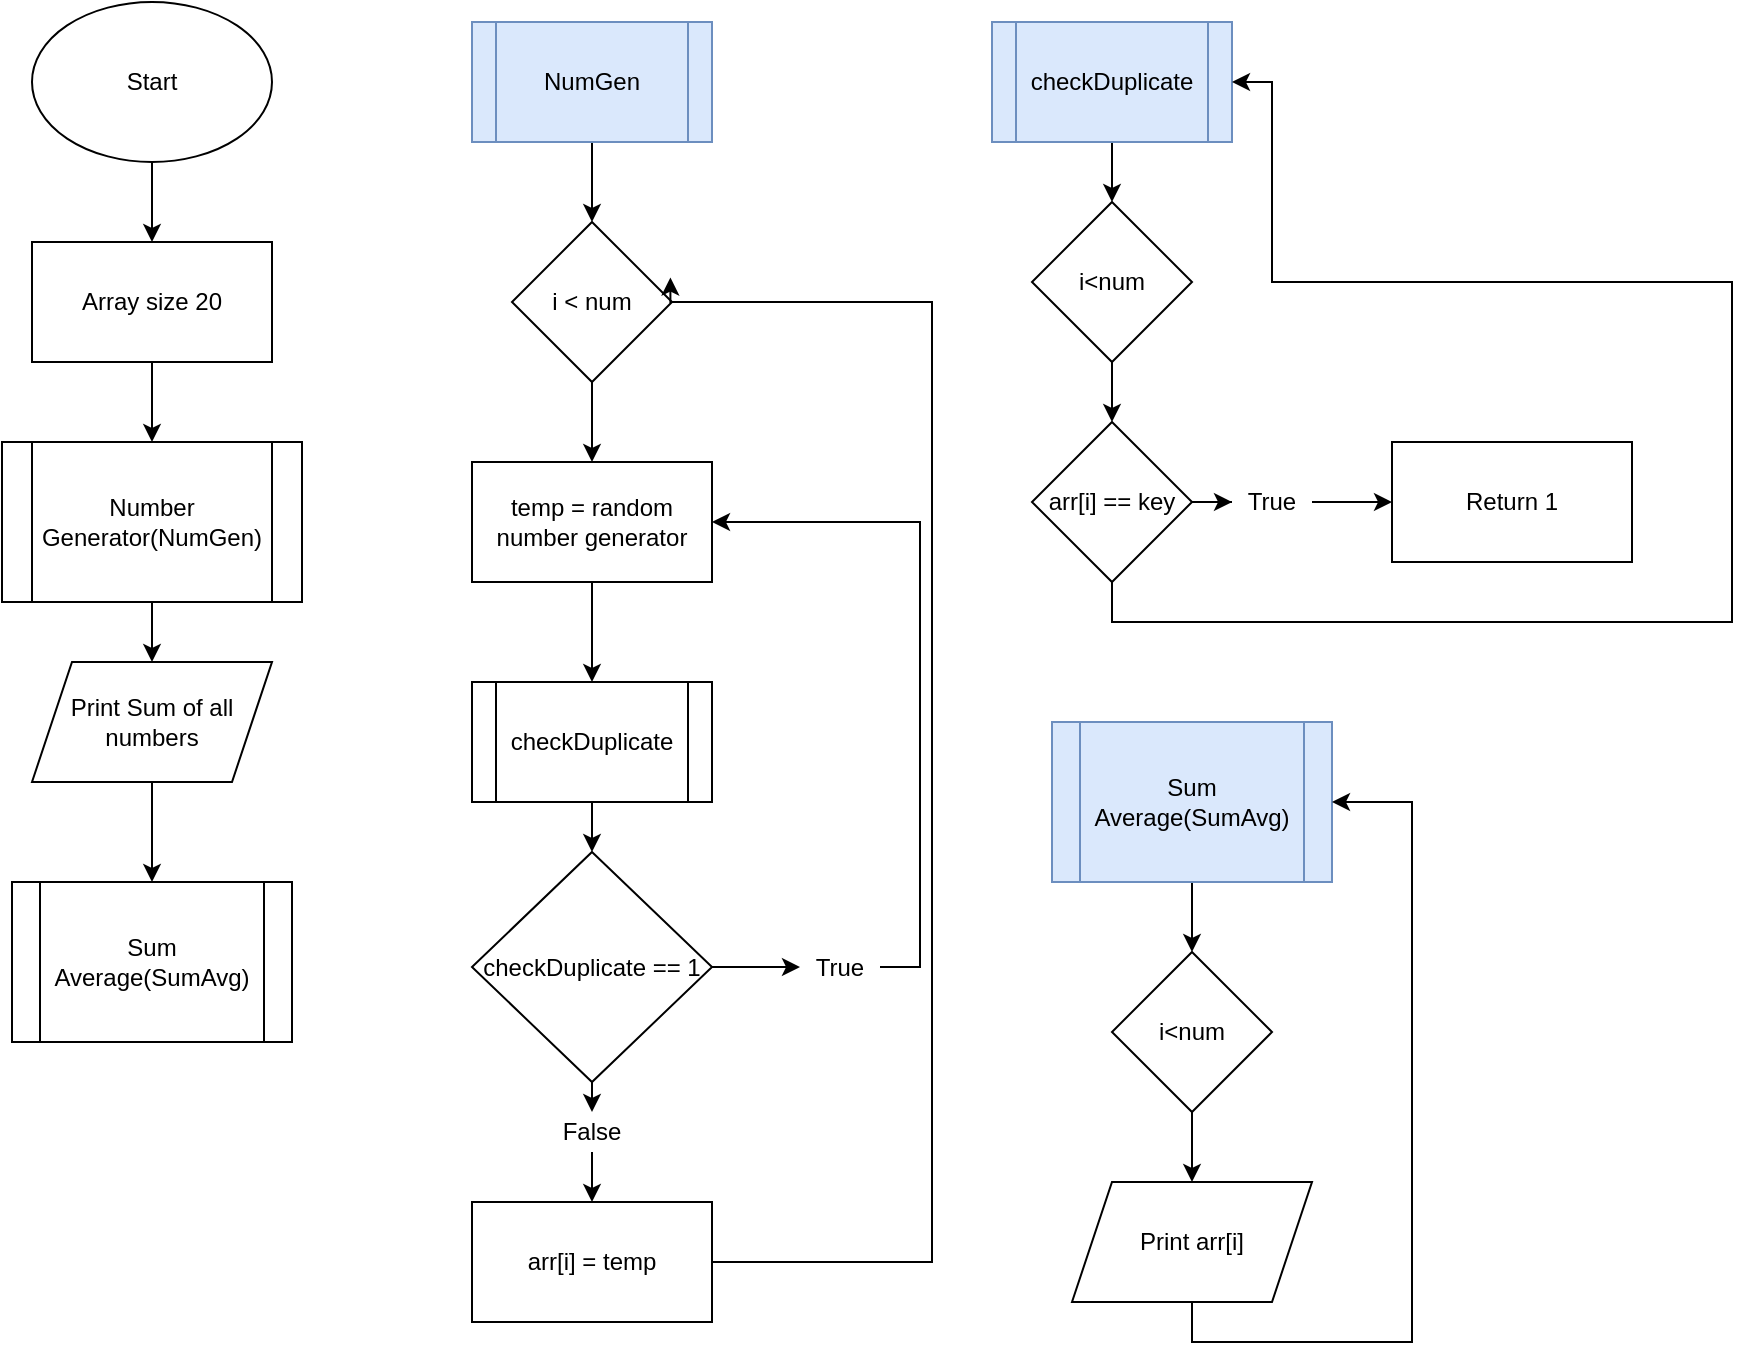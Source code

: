 <mxfile version="14.6.9" type="device"><diagram id="_AMdsiOaqWHl7CpknbFk" name="Page-1"><mxGraphModel dx="1221" dy="645" grid="1" gridSize="10" guides="1" tooltips="1" connect="1" arrows="1" fold="1" page="1" pageScale="1" pageWidth="827" pageHeight="1169" math="0" shadow="0"><root><mxCell id="0"/><mxCell id="1" parent="0"/><mxCell id="lzy2ABT5lTRdd6bykxE1-3" value="" style="edgeStyle=orthogonalEdgeStyle;rounded=0;orthogonalLoop=1;jettySize=auto;html=1;" edge="1" parent="1" source="lzy2ABT5lTRdd6bykxE1-1" target="lzy2ABT5lTRdd6bykxE1-2"><mxGeometry relative="1" as="geometry"/></mxCell><mxCell id="lzy2ABT5lTRdd6bykxE1-1" value="Start" style="ellipse;whiteSpace=wrap;html=1;" vertex="1" parent="1"><mxGeometry x="30" y="50" width="120" height="80" as="geometry"/></mxCell><mxCell id="lzy2ABT5lTRdd6bykxE1-5" value="" style="edgeStyle=orthogonalEdgeStyle;rounded=0;orthogonalLoop=1;jettySize=auto;html=1;" edge="1" parent="1" source="lzy2ABT5lTRdd6bykxE1-2" target="lzy2ABT5lTRdd6bykxE1-4"><mxGeometry relative="1" as="geometry"/></mxCell><mxCell id="lzy2ABT5lTRdd6bykxE1-2" value="Array size 20" style="whiteSpace=wrap;html=1;" vertex="1" parent="1"><mxGeometry x="30" y="170" width="120" height="60" as="geometry"/></mxCell><mxCell id="lzy2ABT5lTRdd6bykxE1-9" value="" style="edgeStyle=orthogonalEdgeStyle;rounded=0;orthogonalLoop=1;jettySize=auto;html=1;" edge="1" parent="1" source="lzy2ABT5lTRdd6bykxE1-4" target="lzy2ABT5lTRdd6bykxE1-8"><mxGeometry relative="1" as="geometry"/></mxCell><mxCell id="lzy2ABT5lTRdd6bykxE1-4" value="Number Generator(NumGen)" style="shape=process;whiteSpace=wrap;html=1;backgroundOutline=1;" vertex="1" parent="1"><mxGeometry x="15" y="270" width="150" height="80" as="geometry"/></mxCell><mxCell id="lzy2ABT5lTRdd6bykxE1-11" value="" style="edgeStyle=orthogonalEdgeStyle;rounded=0;orthogonalLoop=1;jettySize=auto;html=1;" edge="1" parent="1" source="lzy2ABT5lTRdd6bykxE1-8" target="lzy2ABT5lTRdd6bykxE1-10"><mxGeometry relative="1" as="geometry"/></mxCell><mxCell id="lzy2ABT5lTRdd6bykxE1-8" value="Print Sum of all numbers" style="shape=parallelogram;perimeter=parallelogramPerimeter;whiteSpace=wrap;html=1;fixedSize=1;" vertex="1" parent="1"><mxGeometry x="30" y="380" width="120" height="60" as="geometry"/></mxCell><mxCell id="lzy2ABT5lTRdd6bykxE1-10" value="Sum Average(SumAvg)" style="shape=process;whiteSpace=wrap;html=1;backgroundOutline=1;" vertex="1" parent="1"><mxGeometry x="20" y="490" width="140" height="80" as="geometry"/></mxCell><mxCell id="lzy2ABT5lTRdd6bykxE1-14" value="" style="edgeStyle=orthogonalEdgeStyle;rounded=0;orthogonalLoop=1;jettySize=auto;html=1;" edge="1" parent="1" source="lzy2ABT5lTRdd6bykxE1-12" target="lzy2ABT5lTRdd6bykxE1-13"><mxGeometry relative="1" as="geometry"/></mxCell><mxCell id="lzy2ABT5lTRdd6bykxE1-12" value="NumGen" style="shape=process;whiteSpace=wrap;html=1;backgroundOutline=1;fillColor=#dae8fc;strokeColor=#6c8ebf;" vertex="1" parent="1"><mxGeometry x="250" y="60" width="120" height="60" as="geometry"/></mxCell><mxCell id="lzy2ABT5lTRdd6bykxE1-16" value="" style="edgeStyle=orthogonalEdgeStyle;rounded=0;orthogonalLoop=1;jettySize=auto;html=1;" edge="1" parent="1" source="lzy2ABT5lTRdd6bykxE1-13" target="lzy2ABT5lTRdd6bykxE1-15"><mxGeometry relative="1" as="geometry"/></mxCell><mxCell id="lzy2ABT5lTRdd6bykxE1-13" value="i &amp;lt; num" style="rhombus;whiteSpace=wrap;html=1;" vertex="1" parent="1"><mxGeometry x="270" y="160" width="80" height="80" as="geometry"/></mxCell><mxCell id="lzy2ABT5lTRdd6bykxE1-18" value="" style="edgeStyle=orthogonalEdgeStyle;rounded=0;orthogonalLoop=1;jettySize=auto;html=1;" edge="1" parent="1" source="lzy2ABT5lTRdd6bykxE1-15" target="lzy2ABT5lTRdd6bykxE1-17"><mxGeometry relative="1" as="geometry"/></mxCell><mxCell id="lzy2ABT5lTRdd6bykxE1-15" value="temp = random number generator" style="whiteSpace=wrap;html=1;" vertex="1" parent="1"><mxGeometry x="250" y="280" width="120" height="60" as="geometry"/></mxCell><mxCell id="lzy2ABT5lTRdd6bykxE1-20" value="" style="edgeStyle=orthogonalEdgeStyle;rounded=0;orthogonalLoop=1;jettySize=auto;html=1;" edge="1" parent="1" source="lzy2ABT5lTRdd6bykxE1-17" target="lzy2ABT5lTRdd6bykxE1-19"><mxGeometry relative="1" as="geometry"/></mxCell><mxCell id="lzy2ABT5lTRdd6bykxE1-17" value="checkDuplicate" style="shape=process;whiteSpace=wrap;html=1;backgroundOutline=1;" vertex="1" parent="1"><mxGeometry x="250" y="390" width="120" height="60" as="geometry"/></mxCell><mxCell id="lzy2ABT5lTRdd6bykxE1-23" style="edgeStyle=orthogonalEdgeStyle;rounded=0;orthogonalLoop=1;jettySize=auto;html=1;exitX=1;exitY=0.5;exitDx=0;exitDy=0;entryX=0;entryY=0.5;entryDx=0;entryDy=0;" edge="1" parent="1" source="lzy2ABT5lTRdd6bykxE1-19" target="lzy2ABT5lTRdd6bykxE1-22"><mxGeometry relative="1" as="geometry"/></mxCell><mxCell id="lzy2ABT5lTRdd6bykxE1-24" style="edgeStyle=orthogonalEdgeStyle;rounded=0;orthogonalLoop=1;jettySize=auto;html=1;exitX=0.5;exitY=1;exitDx=0;exitDy=0;entryX=0.5;entryY=0;entryDx=0;entryDy=0;" edge="1" parent="1" source="lzy2ABT5lTRdd6bykxE1-19" target="lzy2ABT5lTRdd6bykxE1-21"><mxGeometry relative="1" as="geometry"/></mxCell><mxCell id="lzy2ABT5lTRdd6bykxE1-19" value="checkDuplicate == 1" style="rhombus;whiteSpace=wrap;html=1;" vertex="1" parent="1"><mxGeometry x="250" y="475" width="120" height="115" as="geometry"/></mxCell><mxCell id="lzy2ABT5lTRdd6bykxE1-26" value="" style="edgeStyle=orthogonalEdgeStyle;rounded=0;orthogonalLoop=1;jettySize=auto;html=1;" edge="1" parent="1" source="lzy2ABT5lTRdd6bykxE1-21" target="lzy2ABT5lTRdd6bykxE1-25"><mxGeometry relative="1" as="geometry"/></mxCell><mxCell id="lzy2ABT5lTRdd6bykxE1-21" value="False" style="text;html=1;strokeColor=none;fillColor=none;align=center;verticalAlign=middle;whiteSpace=wrap;rounded=0;" vertex="1" parent="1"><mxGeometry x="290" y="605" width="40" height="20" as="geometry"/></mxCell><mxCell id="lzy2ABT5lTRdd6bykxE1-27" style="edgeStyle=orthogonalEdgeStyle;rounded=0;orthogonalLoop=1;jettySize=auto;html=1;exitX=1;exitY=0.5;exitDx=0;exitDy=0;entryX=1;entryY=0.5;entryDx=0;entryDy=0;" edge="1" parent="1" source="lzy2ABT5lTRdd6bykxE1-22" target="lzy2ABT5lTRdd6bykxE1-15"><mxGeometry relative="1" as="geometry"/></mxCell><mxCell id="lzy2ABT5lTRdd6bykxE1-22" value="True" style="text;html=1;strokeColor=none;fillColor=none;align=center;verticalAlign=middle;whiteSpace=wrap;rounded=0;" vertex="1" parent="1"><mxGeometry x="414" y="522.5" width="40" height="20" as="geometry"/></mxCell><mxCell id="lzy2ABT5lTRdd6bykxE1-28" style="edgeStyle=orthogonalEdgeStyle;rounded=0;orthogonalLoop=1;jettySize=auto;html=1;exitX=1;exitY=0.5;exitDx=0;exitDy=0;entryX=0.99;entryY=0.347;entryDx=0;entryDy=0;entryPerimeter=0;" edge="1" parent="1" source="lzy2ABT5lTRdd6bykxE1-25" target="lzy2ABT5lTRdd6bykxE1-13"><mxGeometry relative="1" as="geometry"><Array as="points"><mxPoint x="480" y="680"/><mxPoint x="480" y="200"/><mxPoint x="349" y="200"/></Array></mxGeometry></mxCell><mxCell id="lzy2ABT5lTRdd6bykxE1-25" value="arr[i] = temp" style="whiteSpace=wrap;html=1;" vertex="1" parent="1"><mxGeometry x="250" y="650" width="120" height="60" as="geometry"/></mxCell><mxCell id="lzy2ABT5lTRdd6bykxE1-32" value="" style="edgeStyle=orthogonalEdgeStyle;rounded=0;orthogonalLoop=1;jettySize=auto;html=1;" edge="1" parent="1" source="lzy2ABT5lTRdd6bykxE1-30" target="lzy2ABT5lTRdd6bykxE1-31"><mxGeometry relative="1" as="geometry"/></mxCell><mxCell id="lzy2ABT5lTRdd6bykxE1-30" value="checkDuplicate" style="shape=process;whiteSpace=wrap;html=1;backgroundOutline=1;fillColor=#dae8fc;strokeColor=#6c8ebf;" vertex="1" parent="1"><mxGeometry x="510" y="60" width="120" height="60" as="geometry"/></mxCell><mxCell id="lzy2ABT5lTRdd6bykxE1-34" value="" style="edgeStyle=orthogonalEdgeStyle;rounded=0;orthogonalLoop=1;jettySize=auto;html=1;" edge="1" parent="1" source="lzy2ABT5lTRdd6bykxE1-31" target="lzy2ABT5lTRdd6bykxE1-33"><mxGeometry relative="1" as="geometry"/></mxCell><mxCell id="lzy2ABT5lTRdd6bykxE1-31" value="i&amp;lt;num" style="rhombus;whiteSpace=wrap;html=1;" vertex="1" parent="1"><mxGeometry x="530" y="150" width="80" height="80" as="geometry"/></mxCell><mxCell id="lzy2ABT5lTRdd6bykxE1-41" style="edgeStyle=orthogonalEdgeStyle;rounded=0;orthogonalLoop=1;jettySize=auto;html=1;exitX=0.5;exitY=1;exitDx=0;exitDy=0;entryX=1;entryY=0.5;entryDx=0;entryDy=0;" edge="1" parent="1" source="lzy2ABT5lTRdd6bykxE1-33" target="lzy2ABT5lTRdd6bykxE1-30"><mxGeometry relative="1" as="geometry"><Array as="points"><mxPoint x="570" y="360"/><mxPoint x="880" y="360"/><mxPoint x="880" y="190"/><mxPoint x="650" y="190"/><mxPoint x="650" y="90"/></Array></mxGeometry></mxCell><mxCell id="lzy2ABT5lTRdd6bykxE1-33" value="arr[i] == key" style="rhombus;whiteSpace=wrap;html=1;" vertex="1" parent="1"><mxGeometry x="530" y="260" width="80" height="80" as="geometry"/></mxCell><mxCell id="lzy2ABT5lTRdd6bykxE1-40" value="" style="edgeStyle=orthogonalEdgeStyle;rounded=0;orthogonalLoop=1;jettySize=auto;html=1;" edge="1" parent="1" source="lzy2ABT5lTRdd6bykxE1-35" target="lzy2ABT5lTRdd6bykxE1-39"><mxGeometry relative="1" as="geometry"/></mxCell><mxCell id="lzy2ABT5lTRdd6bykxE1-35" value="True" style="text;html=1;strokeColor=none;fillColor=none;align=center;verticalAlign=middle;whiteSpace=wrap;rounded=0;" vertex="1" parent="1"><mxGeometry x="630" y="290" width="40" height="20" as="geometry"/></mxCell><mxCell id="lzy2ABT5lTRdd6bykxE1-36" value="" style="edgeStyle=orthogonalEdgeStyle;rounded=0;orthogonalLoop=1;jettySize=auto;html=1;" edge="1" parent="1" source="lzy2ABT5lTRdd6bykxE1-33" target="lzy2ABT5lTRdd6bykxE1-35"><mxGeometry relative="1" as="geometry"/></mxCell><mxCell id="lzy2ABT5lTRdd6bykxE1-39" value="Return 1" style="whiteSpace=wrap;html=1;" vertex="1" parent="1"><mxGeometry x="710" y="270" width="120" height="60" as="geometry"/></mxCell><mxCell id="lzy2ABT5lTRdd6bykxE1-44" value="" style="edgeStyle=orthogonalEdgeStyle;rounded=0;orthogonalLoop=1;jettySize=auto;html=1;" edge="1" parent="1" source="lzy2ABT5lTRdd6bykxE1-42" target="lzy2ABT5lTRdd6bykxE1-43"><mxGeometry relative="1" as="geometry"/></mxCell><mxCell id="lzy2ABT5lTRdd6bykxE1-42" value="Sum Average(SumAvg)" style="shape=process;whiteSpace=wrap;html=1;backgroundOutline=1;fillColor=#dae8fc;strokeColor=#6c8ebf;" vertex="1" parent="1"><mxGeometry x="540" y="410" width="140" height="80" as="geometry"/></mxCell><mxCell id="lzy2ABT5lTRdd6bykxE1-46" value="" style="edgeStyle=orthogonalEdgeStyle;rounded=0;orthogonalLoop=1;jettySize=auto;html=1;" edge="1" parent="1" source="lzy2ABT5lTRdd6bykxE1-43" target="lzy2ABT5lTRdd6bykxE1-45"><mxGeometry relative="1" as="geometry"/></mxCell><mxCell id="lzy2ABT5lTRdd6bykxE1-43" value="i&amp;lt;num" style="rhombus;whiteSpace=wrap;html=1;" vertex="1" parent="1"><mxGeometry x="570" y="525" width="80" height="80" as="geometry"/></mxCell><mxCell id="lzy2ABT5lTRdd6bykxE1-48" style="edgeStyle=orthogonalEdgeStyle;rounded=0;orthogonalLoop=1;jettySize=auto;html=1;exitX=0.5;exitY=1;exitDx=0;exitDy=0;entryX=1;entryY=0.5;entryDx=0;entryDy=0;" edge="1" parent="1" source="lzy2ABT5lTRdd6bykxE1-45" target="lzy2ABT5lTRdd6bykxE1-42"><mxGeometry relative="1" as="geometry"><Array as="points"><mxPoint x="610" y="720"/><mxPoint x="720" y="720"/><mxPoint x="720" y="450"/></Array></mxGeometry></mxCell><mxCell id="lzy2ABT5lTRdd6bykxE1-45" value="Print arr[i]" style="shape=parallelogram;perimeter=parallelogramPerimeter;whiteSpace=wrap;html=1;fixedSize=1;" vertex="1" parent="1"><mxGeometry x="550" y="640" width="120" height="60" as="geometry"/></mxCell></root></mxGraphModel></diagram></mxfile>